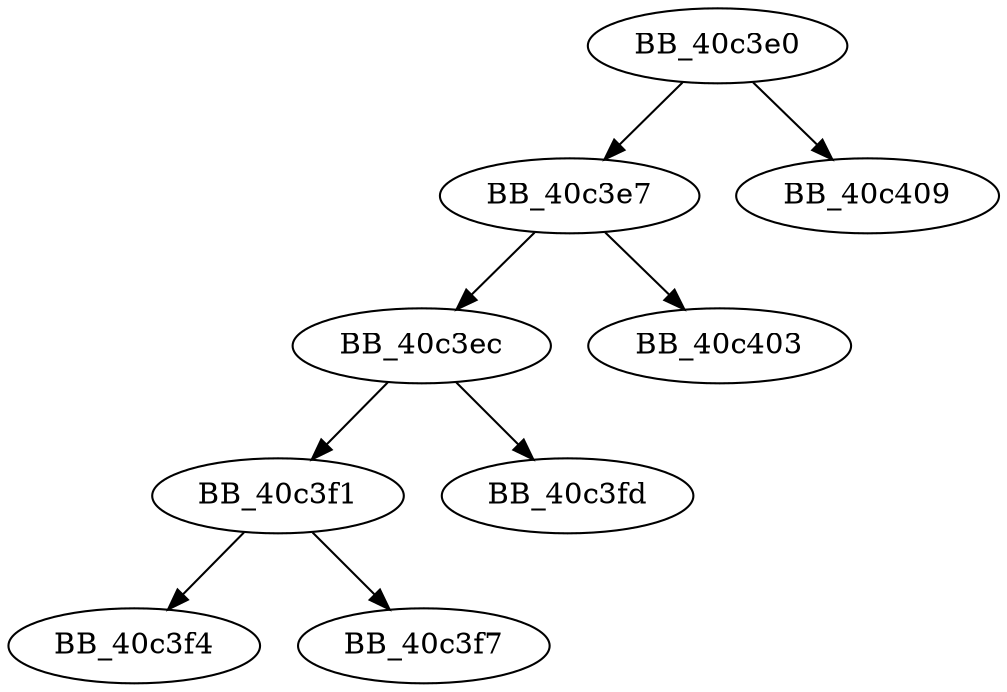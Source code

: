 DiGraph _CPtoLCID{
BB_40c3e0->BB_40c3e7
BB_40c3e0->BB_40c409
BB_40c3e7->BB_40c3ec
BB_40c3e7->BB_40c403
BB_40c3ec->BB_40c3f1
BB_40c3ec->BB_40c3fd
BB_40c3f1->BB_40c3f4
BB_40c3f1->BB_40c3f7
}
